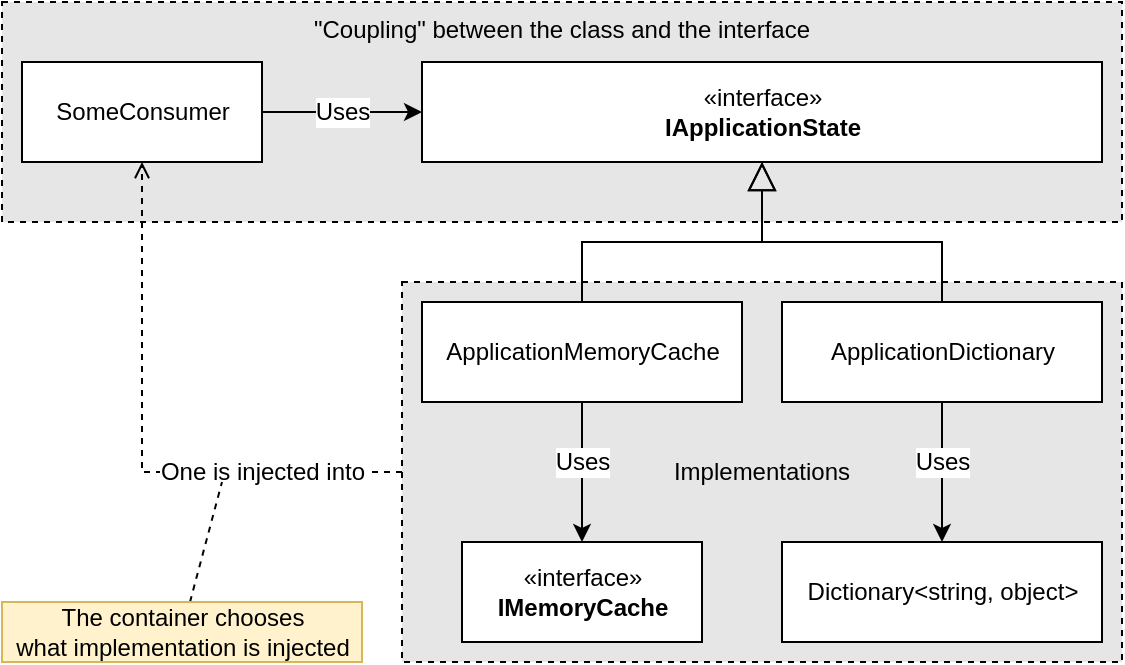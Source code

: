 <mxfile version="12.4.8" type="google"><diagram id="eMhCo_DPUIR036CBM9Bt" name="Application State"><mxGraphModel dx="1422" dy="804" grid="1" gridSize="10" guides="1" tooltips="1" connect="1" arrows="1" fold="1" page="1" pageScale="1" pageWidth="850" pageHeight="1100" math="0" shadow="0"><root><mxCell id="0"/><mxCell id="1" parent="0"/><mxCell id="F--88JfgPe5wHZf3dpSS-22" value="&quot;Coupling&quot; between the class and the interface" style="rounded=0;whiteSpace=wrap;html=1;dashed=1;fillColor=#E6E6E6;verticalAlign=top;" vertex="1" parent="1"><mxGeometry x="30" y="210" width="560" height="110" as="geometry"/></mxCell><mxCell id="F--88JfgPe5wHZf3dpSS-18" value="Implementations" style="rounded=0;whiteSpace=wrap;html=1;dashed=1;fillColor=#E6E6E6;" vertex="1" parent="1"><mxGeometry x="230" y="350" width="360" height="190" as="geometry"/></mxCell><mxCell id="VSga3KbrAy-0OcO8ZyDK-5" value="«interface»&lt;br&gt;&lt;b&gt;IApplicationState&lt;/b&gt;" style="html=1;" parent="1" vertex="1"><mxGeometry x="240" y="240" width="340" height="50" as="geometry"/></mxCell><mxCell id="VSga3KbrAy-0OcO8ZyDK-10" style="edgeStyle=orthogonalEdgeStyle;rounded=0;html=1;jettySize=auto;orthogonalLoop=1;" parent="1" source="VSga3KbrAy-0OcO8ZyDK-6" target="VSga3KbrAy-0OcO8ZyDK-9" edge="1"><mxGeometry relative="1" as="geometry"/></mxCell><mxCell id="VSga3KbrAy-0OcO8ZyDK-13" value="Uses" style="text;html=1;resizable=0;points=[];align=center;verticalAlign=middle;labelBackgroundColor=#ffffff;" parent="VSga3KbrAy-0OcO8ZyDK-10" vertex="1" connectable="0"><mxGeometry x="-0.296" y="-1" relative="1" as="geometry"><mxPoint x="1" y="5" as="offset"/></mxGeometry></mxCell><mxCell id="VSga3KbrAy-0OcO8ZyDK-11" style="edgeStyle=orthogonalEdgeStyle;rounded=0;html=1;jettySize=auto;orthogonalLoop=1;endArrow=block;endFill=0;endSize=12;" parent="1" source="VSga3KbrAy-0OcO8ZyDK-6" target="VSga3KbrAy-0OcO8ZyDK-5" edge="1"><mxGeometry relative="1" as="geometry"/></mxCell><mxCell id="VSga3KbrAy-0OcO8ZyDK-15" style="edgeStyle=orthogonalEdgeStyle;rounded=0;html=1;endArrow=open;endFill=0;endSize=6;jettySize=auto;orthogonalLoop=1;dashed=1;" parent="1" source="F--88JfgPe5wHZf3dpSS-18" target="VSga3KbrAy-0OcO8ZyDK-7" edge="1"><mxGeometry relative="1" as="geometry"><mxPoint x="200" y="385" as="sourcePoint"/></mxGeometry></mxCell><mxCell id="VSga3KbrAy-0OcO8ZyDK-16" value="One is injected into" style="text;html=1;resizable=0;points=[];align=center;verticalAlign=middle;labelBackgroundColor=#ffffff;" parent="VSga3KbrAy-0OcO8ZyDK-15" vertex="1" connectable="0"><mxGeometry x="-0.038" relative="1" as="geometry"><mxPoint x="60" y="7" as="offset"/></mxGeometry></mxCell><mxCell id="VSga3KbrAy-0OcO8ZyDK-6" value="ApplicationMemoryCache" style="html=1;" parent="1" vertex="1"><mxGeometry x="240" y="360" width="160" height="50" as="geometry"/></mxCell><mxCell id="VSga3KbrAy-0OcO8ZyDK-8" style="edgeStyle=orthogonalEdgeStyle;rounded=0;html=1;jettySize=auto;orthogonalLoop=1;" parent="1" source="VSga3KbrAy-0OcO8ZyDK-7" target="VSga3KbrAy-0OcO8ZyDK-5" edge="1"><mxGeometry relative="1" as="geometry"/></mxCell><mxCell id="VSga3KbrAy-0OcO8ZyDK-12" value="Uses" style="text;html=1;resizable=0;points=[];align=center;verticalAlign=middle;labelBackgroundColor=#ffffff;" parent="VSga3KbrAy-0OcO8ZyDK-8" vertex="1" connectable="0"><mxGeometry x="-0.177" relative="1" as="geometry"><mxPoint x="7" as="offset"/></mxGeometry></mxCell><mxCell id="VSga3KbrAy-0OcO8ZyDK-7" value="SomeConsumer" style="html=1;" parent="1" vertex="1"><mxGeometry x="40" y="240" width="120" height="50" as="geometry"/></mxCell><mxCell id="VSga3KbrAy-0OcO8ZyDK-9" value="«interface»&lt;br&gt;&lt;b&gt;IMemoryCache&lt;/b&gt;&lt;br&gt;" style="html=1;" parent="1" vertex="1"><mxGeometry x="260" y="480" width="120" height="50" as="geometry"/></mxCell><mxCell id="F--88JfgPe5wHZf3dpSS-12" value="ApplicationDictionary" style="html=1;" vertex="1" parent="1"><mxGeometry x="420" y="360" width="160" height="50" as="geometry"/></mxCell><mxCell id="F--88JfgPe5wHZf3dpSS-13" style="edgeStyle=orthogonalEdgeStyle;rounded=0;html=1;jettySize=auto;orthogonalLoop=1;endArrow=block;endFill=0;endSize=12;exitX=0.5;exitY=0;exitDx=0;exitDy=0;" edge="1" parent="1" source="F--88JfgPe5wHZf3dpSS-12" target="VSga3KbrAy-0OcO8ZyDK-5"><mxGeometry relative="1" as="geometry"><mxPoint x="370" y="370" as="sourcePoint"/><mxPoint x="370" y="300" as="targetPoint"/></mxGeometry></mxCell><mxCell id="F--88JfgPe5wHZf3dpSS-15" value="Dictionary&amp;lt;string, object&amp;gt;" style="html=1;" vertex="1" parent="1"><mxGeometry x="420" y="480" width="160" height="50" as="geometry"/></mxCell><mxCell id="F--88JfgPe5wHZf3dpSS-16" style="edgeStyle=orthogonalEdgeStyle;rounded=0;html=1;jettySize=auto;orthogonalLoop=1;" edge="1" parent="1" source="F--88JfgPe5wHZf3dpSS-12" target="F--88JfgPe5wHZf3dpSS-15"><mxGeometry relative="1" as="geometry"><mxPoint x="330" y="420" as="sourcePoint"/><mxPoint x="330" y="490" as="targetPoint"/></mxGeometry></mxCell><mxCell id="F--88JfgPe5wHZf3dpSS-17" value="Uses" style="text;html=1;resizable=0;points=[];align=center;verticalAlign=middle;labelBackgroundColor=#ffffff;" vertex="1" connectable="0" parent="F--88JfgPe5wHZf3dpSS-16"><mxGeometry x="-0.296" y="-1" relative="1" as="geometry"><mxPoint x="1" y="5" as="offset"/></mxGeometry></mxCell><mxCell id="F--88JfgPe5wHZf3dpSS-21" style="rounded=0;orthogonalLoop=1;jettySize=auto;html=1;dashed=1;endArrow=none;endFill=0;" edge="1" parent="1" source="F--88JfgPe5wHZf3dpSS-20"><mxGeometry relative="1" as="geometry"><mxPoint x="140" y="450" as="targetPoint"/></mxGeometry></mxCell><mxCell id="F--88JfgPe5wHZf3dpSS-20" value="The container chooses&lt;br&gt;what implementation is injected" style="text;html=1;align=center;verticalAlign=middle;resizable=0;points=[];autosize=1;fillColor=#fff2cc;strokeColor=#d6b656;" vertex="1" parent="1"><mxGeometry x="30" y="510" width="180" height="30" as="geometry"/></mxCell></root></mxGraphModel></diagram></mxfile>